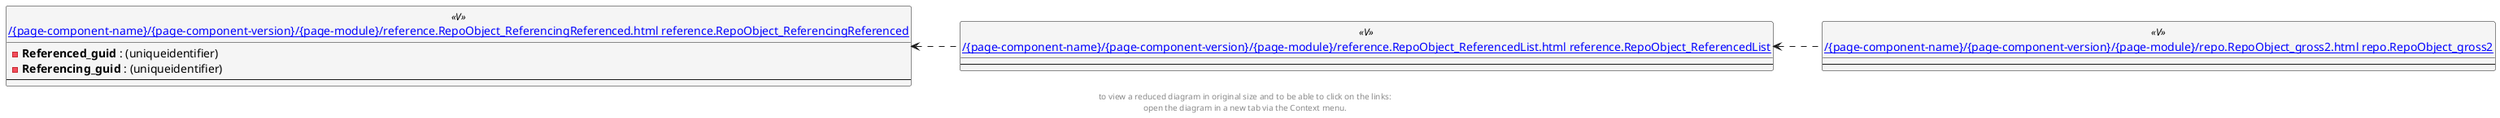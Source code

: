 @startuml
left to right direction
'top to bottom direction
hide circle
'avoide "." issues:
set namespaceSeparator none


skinparam class {
  BackgroundColor White
  BackgroundColor<<FN>> Yellow
  BackgroundColor<<FS>> Yellow
  BackgroundColor<<FT>> LightGray
  BackgroundColor<<IF>> Yellow
  BackgroundColor<<IS>> Yellow
  BackgroundColor<<P>> Aqua
  BackgroundColor<<PC>> Aqua
  BackgroundColor<<SN>> Yellow
  BackgroundColor<<SO>> SlateBlue
  BackgroundColor<<TF>> LightGray
  BackgroundColor<<TR>> Tomato
  BackgroundColor<<U>> White
  BackgroundColor<<V>> WhiteSmoke
  BackgroundColor<<X>> Aqua
}


entity "[[{site-url}/{page-component-name}/{page-component-version}/{page-module}/reference.RepoObject_ReferencedList.html reference.RepoObject_ReferencedList]]" as reference.RepoObject_ReferencedList << V >> {
  --
}

entity "[[{site-url}/{page-component-name}/{page-component-version}/{page-module}/reference.RepoObject_ReferencingReferenced.html reference.RepoObject_ReferencingReferenced]]" as reference.RepoObject_ReferencingReferenced << V >> {
  - **Referenced_guid** : (uniqueidentifier)
  - **Referencing_guid** : (uniqueidentifier)
  --
}

entity "[[{site-url}/{page-component-name}/{page-component-version}/{page-module}/repo.RepoObject_gross2.html repo.RepoObject_gross2]]" as repo.RepoObject_gross2 << V >> {
  --
}

reference.RepoObject_ReferencedList <.. repo.RepoObject_gross2
reference.RepoObject_ReferencingReferenced <.. reference.RepoObject_ReferencedList
footer
to view a reduced diagram in original size and to be able to click on the links:
open the diagram in a new tab via the Context menu.
end footer

@enduml

